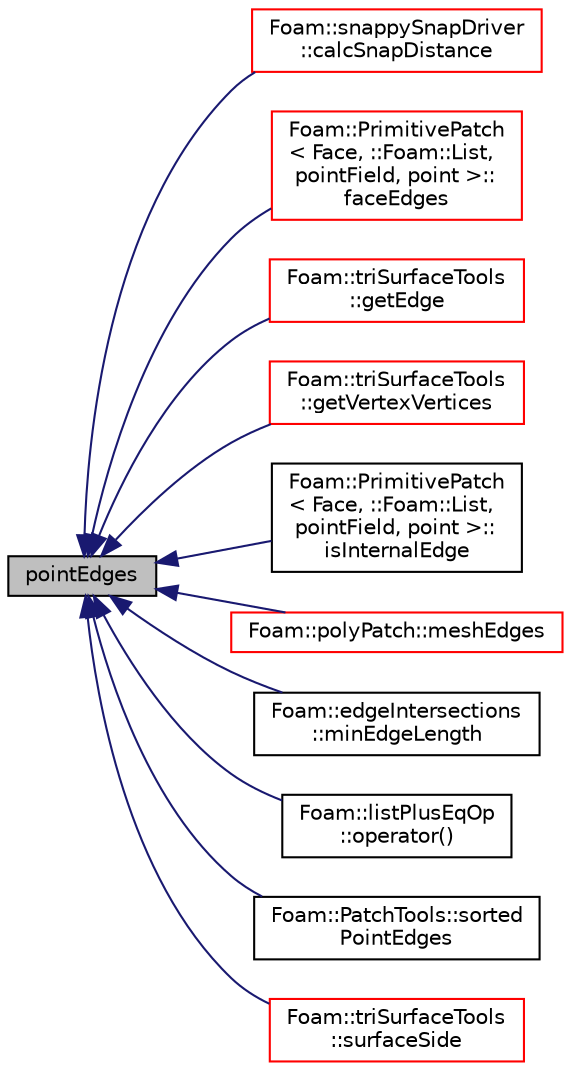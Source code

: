 digraph "pointEdges"
{
  bgcolor="transparent";
  edge [fontname="Helvetica",fontsize="10",labelfontname="Helvetica",labelfontsize="10"];
  node [fontname="Helvetica",fontsize="10",shape=record];
  rankdir="LR";
  Node1826 [label="pointEdges",height=0.2,width=0.4,color="black", fillcolor="grey75", style="filled", fontcolor="black"];
  Node1826 -> Node1827 [dir="back",color="midnightblue",fontsize="10",style="solid",fontname="Helvetica"];
  Node1827 [label="Foam::snappySnapDriver\l::calcSnapDistance",height=0.2,width=0.4,color="red",URL="$a25921.html#afd4d0bc8076355e778a983cde07f58af",tooltip="Calculate edge length per patch point. "];
  Node1826 -> Node1830 [dir="back",color="midnightblue",fontsize="10",style="solid",fontname="Helvetica"];
  Node1830 [label="Foam::PrimitivePatch\l\< Face, ::Foam::List,\l pointField, point \>::\lfaceEdges",height=0.2,width=0.4,color="red",URL="$a28693.html#adbfcf489a527a07c33d684834faace79",tooltip="Return face-edge addressing. "];
  Node1826 -> Node1836 [dir="back",color="midnightblue",fontsize="10",style="solid",fontname="Helvetica"];
  Node1836 [label="Foam::triSurfaceTools\l::getEdge",height=0.2,width=0.4,color="red",URL="$a26673.html#a48231c2376e7ed4f8ce011614fc6a0bf",tooltip="Returns edge label connecting v1, v2 (local numbering) "];
  Node1826 -> Node1842 [dir="back",color="midnightblue",fontsize="10",style="solid",fontname="Helvetica"];
  Node1842 [label="Foam::triSurfaceTools\l::getVertexVertices",height=0.2,width=0.4,color="red",URL="$a26673.html#af8c8a35e91aeac5ecf9a34f607d2c035",tooltip="Get all vertices (local numbering) connected to vertices of edge. "];
  Node1826 -> Node1846 [dir="back",color="midnightblue",fontsize="10",style="solid",fontname="Helvetica"];
  Node1846 [label="Foam::PrimitivePatch\l\< Face, ::Foam::List,\l pointField, point \>::\lisInternalEdge",height=0.2,width=0.4,color="black",URL="$a28693.html#ac2458a175e66b555e443539d6c726e06",tooltip="Is internal edge? "];
  Node1826 -> Node1847 [dir="back",color="midnightblue",fontsize="10",style="solid",fontname="Helvetica"];
  Node1847 [label="Foam::polyPatch::meshEdges",height=0.2,width=0.4,color="red",URL="$a28633.html#afdf4c59abcf53eb2d39c9378a77551c3",tooltip="Return global edge index for local edges. "];
  Node1826 -> Node1849 [dir="back",color="midnightblue",fontsize="10",style="solid",fontname="Helvetica"];
  Node1849 [label="Foam::edgeIntersections\l::minEdgeLength",height=0.2,width=0.4,color="black",URL="$a26633.html#aab87294afba9ae44ed84b862eaad0a64",tooltip="Calculate min edge length for every surface point. "];
  Node1826 -> Node1850 [dir="back",color="midnightblue",fontsize="10",style="solid",fontname="Helvetica"];
  Node1850 [label="Foam::listPlusEqOp\l::operator()",height=0.2,width=0.4,color="black",URL="$a25925.html#a2bca5855a51bffee2f0fe2aacc4aba10"];
  Node1826 -> Node1851 [dir="back",color="midnightblue",fontsize="10",style="solid",fontname="Helvetica"];
  Node1851 [label="Foam::PatchTools::sorted\lPointEdges",height=0.2,width=0.4,color="black",URL="$a28681.html#ade266c84d472629a66d2ec0f9c8f2ff9"];
  Node1826 -> Node1852 [dir="back",color="midnightblue",fontsize="10",style="solid",fontname="Helvetica"];
  Node1852 [label="Foam::triSurfaceTools\l::surfaceSide",height=0.2,width=0.4,color="red",URL="$a26673.html#ae00858e2e83c342b4f2520e8db4bd345",tooltip="Given nearest point (to sample) on surface determines which side. "];
}
